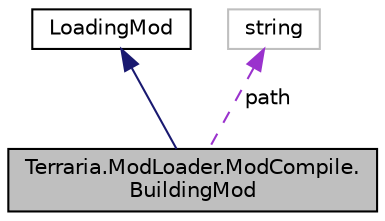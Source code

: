 digraph "Terraria.ModLoader.ModCompile.BuildingMod"
{
  edge [fontname="Helvetica",fontsize="10",labelfontname="Helvetica",labelfontsize="10"];
  node [fontname="Helvetica",fontsize="10",shape=record];
  Node2 [label="Terraria.ModLoader.ModCompile.\lBuildingMod",height=0.2,width=0.4,color="black", fillcolor="grey75", style="filled", fontcolor="black"];
  Node3 -> Node2 [dir="back",color="midnightblue",fontsize="10",style="solid",fontname="Helvetica"];
  Node3 [label="LoadingMod",height=0.2,width=0.4,color="black", fillcolor="white", style="filled",URL="$class_loading_mod.html"];
  Node4 -> Node2 [dir="back",color="darkorchid3",fontsize="10",style="dashed",label=" path" ,fontname="Helvetica"];
  Node4 [label="string",height=0.2,width=0.4,color="grey75", fillcolor="white", style="filled"];
}
